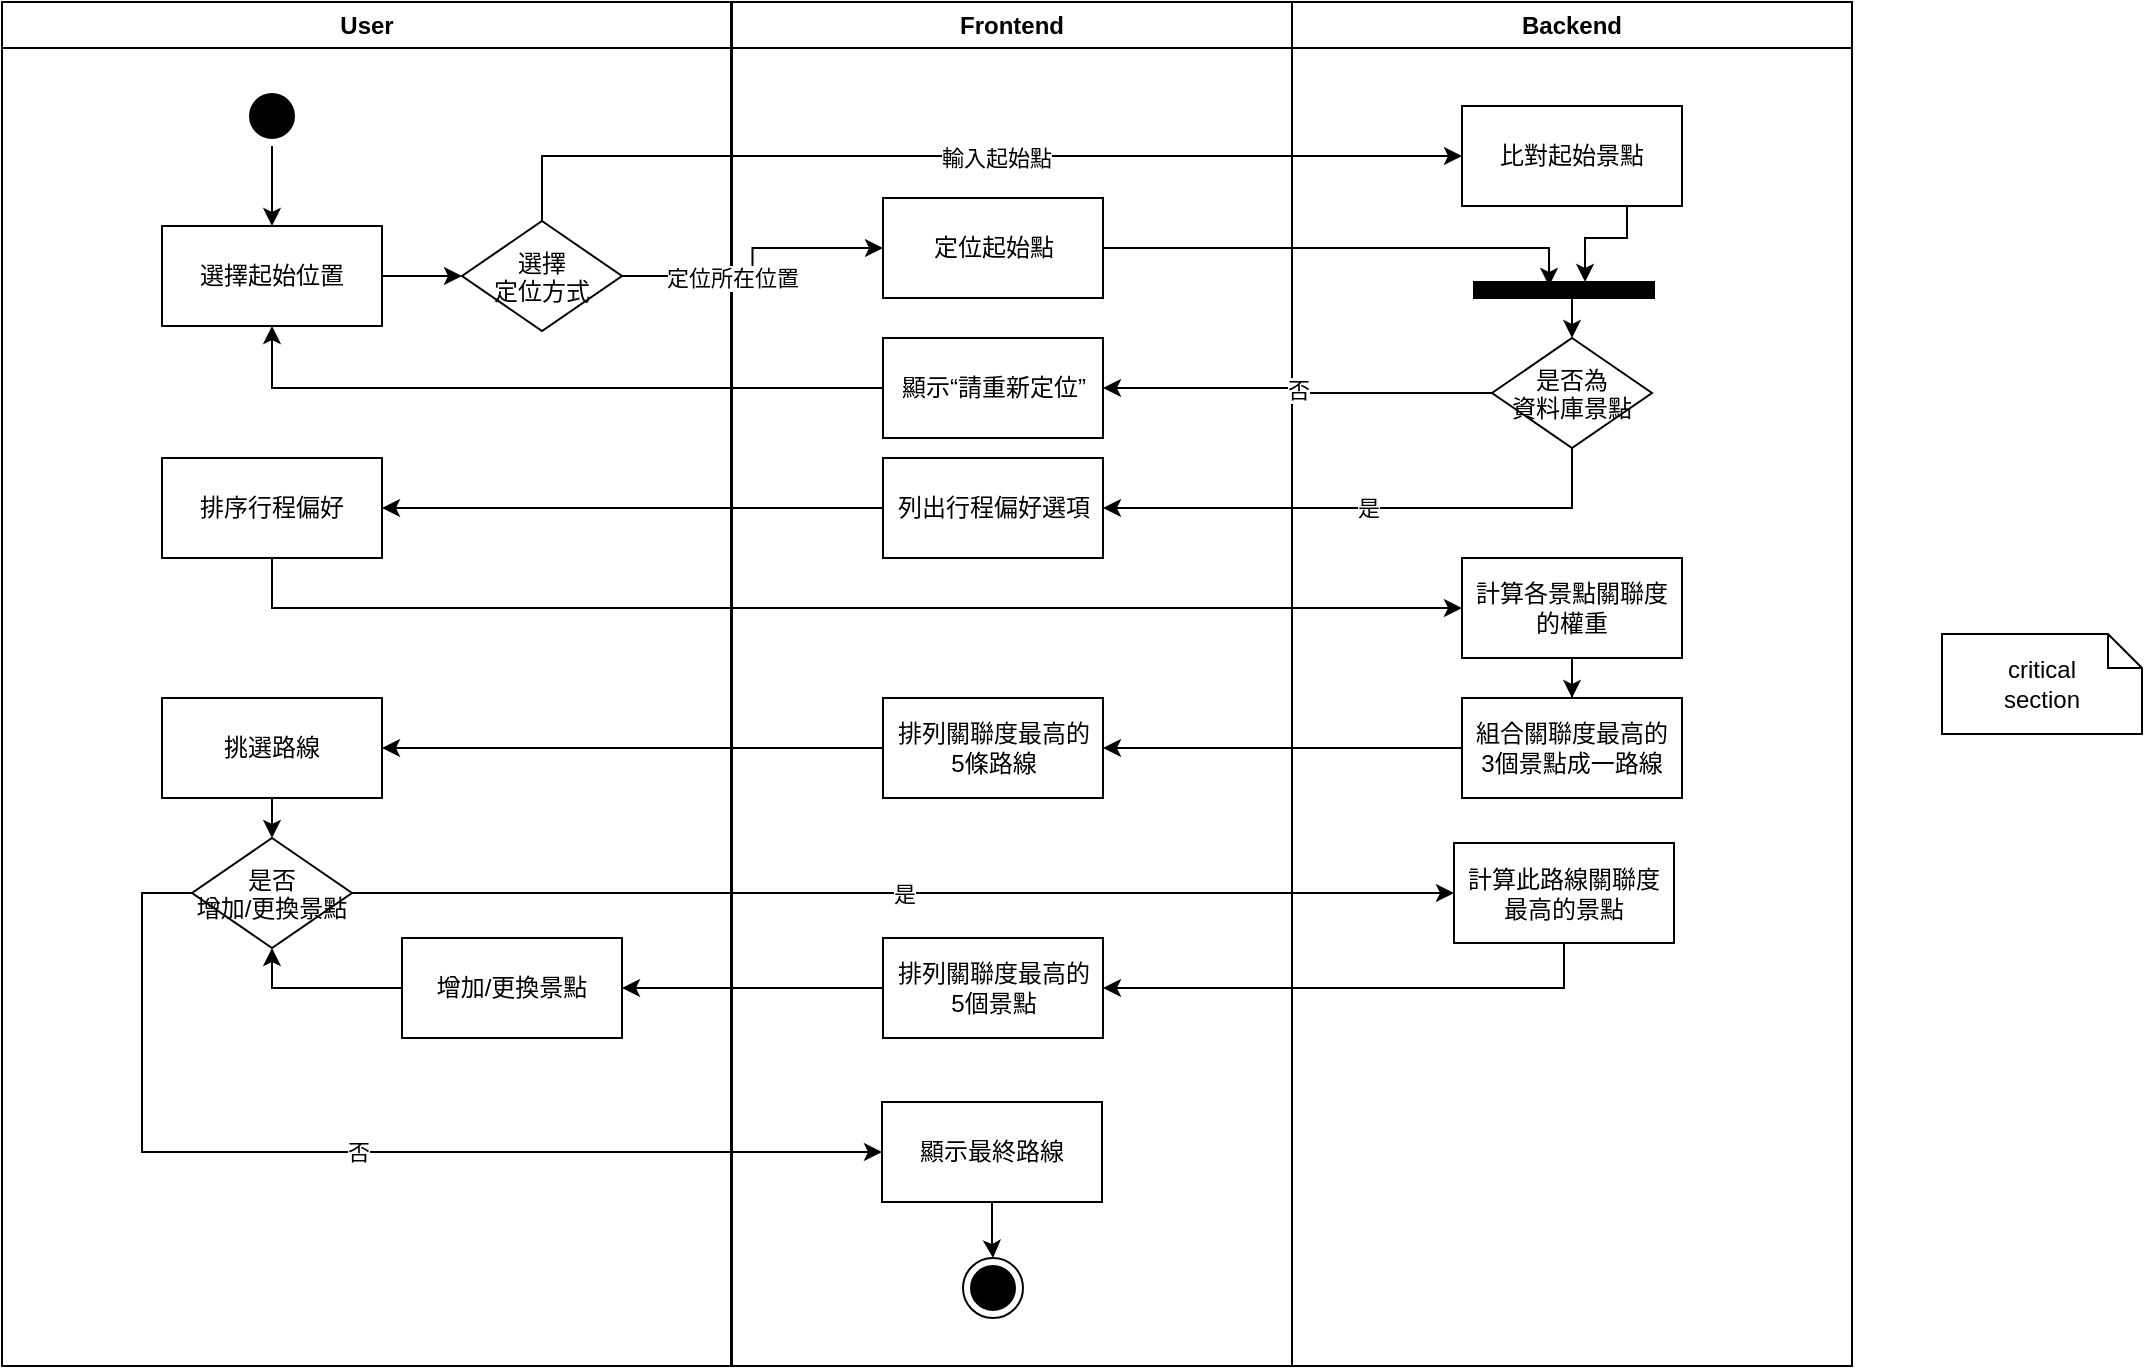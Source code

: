 <mxfile version="13.7.7" type="github">
  <diagram name="Page-1" id="e7e014a7-5840-1c2e-5031-d8a46d1fe8dd">
    <mxGraphModel dx="1113" dy="694" grid="1" gridSize="10" guides="1" tooltips="1" connect="1" arrows="1" fold="1" page="1" pageScale="1" pageWidth="1169" pageHeight="826" background="#ffffff" math="0" shadow="0">
      <root>
        <mxCell id="0" />
        <mxCell id="1" parent="0" />
        <mxCell id="2" value="User" style="swimlane;whiteSpace=wrap" parent="1" vertex="1">
          <mxGeometry x="80" y="72" width="364.5" height="682" as="geometry" />
        </mxCell>
        <mxCell id="ppK0j8vu8VuufxJVlu7I-67" style="edgeStyle=orthogonalEdgeStyle;rounded=0;orthogonalLoop=1;jettySize=auto;html=1;exitX=0.5;exitY=1;exitDx=0;exitDy=0;entryX=0.5;entryY=0;entryDx=0;entryDy=0;strokeColor=#000000;fillColor=#000000;" parent="2" source="5" target="ppK0j8vu8VuufxJVlu7I-57" edge="1">
          <mxGeometry relative="1" as="geometry" />
        </mxCell>
        <mxCell id="5" value="" style="ellipse;shape=startState;fillColor=#000000;" parent="2" vertex="1">
          <mxGeometry x="120" y="42" width="30" height="30" as="geometry" />
        </mxCell>
        <mxCell id="ppK0j8vu8VuufxJVlu7I-68" style="edgeStyle=orthogonalEdgeStyle;rounded=0;orthogonalLoop=1;jettySize=auto;html=1;exitX=1;exitY=0.5;exitDx=0;exitDy=0;entryX=0;entryY=0.5;entryDx=0;entryDy=0;strokeColor=#000000;fillColor=#000000;" parent="2" source="ppK0j8vu8VuufxJVlu7I-57" target="21" edge="1">
          <mxGeometry relative="1" as="geometry" />
        </mxCell>
        <mxCell id="ppK0j8vu8VuufxJVlu7I-57" value="選擇起始位置" style="rounded=0;whiteSpace=wrap;html=1;fillColor=#FFFFFF;" parent="2" vertex="1">
          <mxGeometry x="80" y="112" width="110" height="50" as="geometry" />
        </mxCell>
        <mxCell id="21" value="選擇&#xa;定位方式" style="rhombus;fillColor=#FFFFFF;strokeColor=#000000;" parent="2" vertex="1">
          <mxGeometry x="230" y="109.5" width="80" height="55" as="geometry" />
        </mxCell>
        <mxCell id="ppK0j8vu8VuufxJVlu7I-70" value="排序行程偏好" style="rounded=0;whiteSpace=wrap;html=1;" parent="2" vertex="1">
          <mxGeometry x="80" y="228" width="110" height="50" as="geometry" />
        </mxCell>
        <mxCell id="ppK0j8vu8VuufxJVlu7I-112" style="edgeStyle=orthogonalEdgeStyle;rounded=0;orthogonalLoop=1;jettySize=auto;html=1;exitX=0.5;exitY=1;exitDx=0;exitDy=0;entryX=0.5;entryY=0;entryDx=0;entryDy=0;strokeColor=#000000;fillColor=#000000;" parent="2" source="ppK0j8vu8VuufxJVlu7I-109" target="ppK0j8vu8VuufxJVlu7I-111" edge="1">
          <mxGeometry relative="1" as="geometry" />
        </mxCell>
        <mxCell id="ppK0j8vu8VuufxJVlu7I-109" value="挑選路線" style="rounded=0;whiteSpace=wrap;html=1;" parent="2" vertex="1">
          <mxGeometry x="80" y="348" width="110" height="50" as="geometry" />
        </mxCell>
        <mxCell id="ppK0j8vu8VuufxJVlu7I-111" value="是否&#xa;增加/更換景點" style="rhombus;fillColor=#FFFFFF;strokeColor=#000000;" parent="2" vertex="1">
          <mxGeometry x="95" y="418" width="80" height="55" as="geometry" />
        </mxCell>
        <mxCell id="ppK0j8vu8VuufxJVlu7I-124" style="edgeStyle=orthogonalEdgeStyle;rounded=0;orthogonalLoop=1;jettySize=auto;html=1;entryX=0.5;entryY=1;entryDx=0;entryDy=0;strokeColor=#000000;fillColor=#000000;" parent="2" source="ppK0j8vu8VuufxJVlu7I-123" target="ppK0j8vu8VuufxJVlu7I-111" edge="1">
          <mxGeometry relative="1" as="geometry">
            <Array as="points">
              <mxPoint x="135" y="493" />
            </Array>
          </mxGeometry>
        </mxCell>
        <mxCell id="ppK0j8vu8VuufxJVlu7I-123" value="增加/更換景點" style="rounded=0;whiteSpace=wrap;html=1;strokeColor=#000000;fillColor=#FFFFFF;" parent="2" vertex="1">
          <mxGeometry x="200" y="468" width="110" height="50" as="geometry" />
        </mxCell>
        <mxCell id="3" value="Frontend" style="swimlane;whiteSpace=wrap" parent="1" vertex="1">
          <mxGeometry x="445" y="72" width="280" height="682" as="geometry" />
        </mxCell>
        <mxCell id="ppK0j8vu8VuufxJVlu7I-50" value="定位起始點" style="rounded=0;whiteSpace=wrap;html=1;" parent="3" vertex="1">
          <mxGeometry x="75.5" y="98" width="110" height="50" as="geometry" />
        </mxCell>
        <mxCell id="ppK0j8vu8VuufxJVlu7I-72" value="列出行程偏好選項" style="rounded=0;whiteSpace=wrap;html=1;" parent="3" vertex="1">
          <mxGeometry x="75.5" y="228" width="110" height="50" as="geometry" />
        </mxCell>
        <mxCell id="ppK0j8vu8VuufxJVlu7I-86" value="顯示“請重新定位”" style="rounded=0;whiteSpace=wrap;html=1;" parent="3" vertex="1">
          <mxGeometry x="75.5" y="168" width="110" height="50" as="geometry" />
        </mxCell>
        <mxCell id="ppK0j8vu8VuufxJVlu7I-101" value="排列關聯度最高的&lt;br&gt;5條路線" style="rounded=0;whiteSpace=wrap;html=1;" parent="3" vertex="1">
          <mxGeometry x="75.5" y="348" width="110" height="50" as="geometry" />
        </mxCell>
        <mxCell id="ppK0j8vu8VuufxJVlu7I-121" value="排列關聯度最高的&lt;br&gt;5個景點" style="rounded=0;whiteSpace=wrap;html=1;strokeColor=#000000;fillColor=#FFFFFF;" parent="3" vertex="1">
          <mxGeometry x="75.5" y="468" width="110" height="50" as="geometry" />
        </mxCell>
        <mxCell id="38" value="" style="ellipse;shape=endState;fillColor=#000000;strokeColor=#000000;" parent="3" vertex="1">
          <mxGeometry x="115.5" y="628" width="30" height="30" as="geometry" />
        </mxCell>
        <mxCell id="ppK0j8vu8VuufxJVlu7I-127" style="edgeStyle=orthogonalEdgeStyle;rounded=0;orthogonalLoop=1;jettySize=auto;html=1;entryX=0.5;entryY=0;entryDx=0;entryDy=0;strokeColor=#000000;fillColor=#000000;" parent="3" source="ppK0j8vu8VuufxJVlu7I-125" target="38" edge="1">
          <mxGeometry relative="1" as="geometry" />
        </mxCell>
        <mxCell id="ppK0j8vu8VuufxJVlu7I-125" value="顯示最終路線" style="rounded=0;whiteSpace=wrap;html=1;strokeColor=#000000;fillColor=#FFFFFF;" parent="3" vertex="1">
          <mxGeometry x="75" y="550" width="110" height="50" as="geometry" />
        </mxCell>
        <mxCell id="4" value="Backend" style="swimlane;whiteSpace=wrap" parent="1" vertex="1">
          <mxGeometry x="725" y="72" width="280" height="682" as="geometry" />
        </mxCell>
        <mxCell id="ppK0j8vu8VuufxJVlu7I-64" style="edgeStyle=orthogonalEdgeStyle;rounded=0;orthogonalLoop=1;jettySize=auto;html=1;exitX=0.75;exitY=1;exitDx=0;exitDy=0;entryX=0.617;entryY=0;entryDx=0;entryDy=0;entryPerimeter=0;strokeColor=#000000;fillColor=#000000;" parent="4" source="ppK0j8vu8VuufxJVlu7I-52" target="34" edge="1">
          <mxGeometry relative="1" as="geometry">
            <Array as="points">
              <mxPoint x="168" y="118" />
              <mxPoint x="146" y="118" />
            </Array>
          </mxGeometry>
        </mxCell>
        <mxCell id="ppK0j8vu8VuufxJVlu7I-52" value="比對起始景點" style="rounded=0;whiteSpace=wrap;html=1;" parent="4" vertex="1">
          <mxGeometry x="85" y="52" width="110" height="50" as="geometry" />
        </mxCell>
        <mxCell id="ppK0j8vu8VuufxJVlu7I-103" style="edgeStyle=orthogonalEdgeStyle;rounded=0;orthogonalLoop=1;jettySize=auto;html=1;exitX=0.5;exitY=1;exitDx=0;exitDy=0;entryX=0.5;entryY=0;entryDx=0;entryDy=0;strokeColor=#000000;fillColor=#000000;" parent="4" source="34" target="ppK0j8vu8VuufxJVlu7I-76" edge="1">
          <mxGeometry relative="1" as="geometry" />
        </mxCell>
        <mxCell id="34" value="" style="whiteSpace=wrap;fillColor=#000000;" parent="4" vertex="1">
          <mxGeometry x="91" y="140" width="90" height="8" as="geometry" />
        </mxCell>
        <mxCell id="ppK0j8vu8VuufxJVlu7I-76" value="是否為&#xa;資料庫景點" style="rhombus;fillColor=#FFFFFF;strokeColor=#000000;" parent="4" vertex="1">
          <mxGeometry x="100" y="168" width="80" height="55" as="geometry" />
        </mxCell>
        <mxCell id="ppK0j8vu8VuufxJVlu7I-99" value="計算各景點關聯度&lt;br&gt;的權重" style="rounded=0;whiteSpace=wrap;html=1;" parent="4" vertex="1">
          <mxGeometry x="85" y="278" width="110" height="50" as="geometry" />
        </mxCell>
        <mxCell id="ppK0j8vu8VuufxJVlu7I-106" value="組合關聯度最高的&lt;br&gt;3個景點成一路線" style="rounded=0;whiteSpace=wrap;html=1;" parent="4" vertex="1">
          <mxGeometry x="85" y="348" width="110" height="50" as="geometry" />
        </mxCell>
        <mxCell id="ppK0j8vu8VuufxJVlu7I-105" style="edgeStyle=orthogonalEdgeStyle;rounded=0;orthogonalLoop=1;jettySize=auto;html=1;exitX=0.5;exitY=1;exitDx=0;exitDy=0;strokeColor=#000000;fillColor=#000000;" parent="4" source="ppK0j8vu8VuufxJVlu7I-99" target="ppK0j8vu8VuufxJVlu7I-106" edge="1">
          <mxGeometry relative="1" as="geometry">
            <mxPoint x="140" y="378" as="targetPoint" />
          </mxGeometry>
        </mxCell>
        <mxCell id="ppK0j8vu8VuufxJVlu7I-119" value="計算此路線關聯度&lt;br&gt;最高的景點" style="rounded=0;whiteSpace=wrap;html=1;strokeColor=#000000;fillColor=#FFFFFF;" parent="4" vertex="1">
          <mxGeometry x="81" y="420.5" width="110" height="50" as="geometry" />
        </mxCell>
        <mxCell id="ppK0j8vu8VuufxJVlu7I-53" style="edgeStyle=orthogonalEdgeStyle;rounded=0;orthogonalLoop=1;jettySize=auto;html=1;exitX=1;exitY=0.5;exitDx=0;exitDy=0;strokeColor=#000000;entryX=0.417;entryY=0.25;entryDx=0;entryDy=0;entryPerimeter=0;" parent="1" source="ppK0j8vu8VuufxJVlu7I-50" target="34" edge="1">
          <mxGeometry relative="1" as="geometry">
            <mxPoint x="850" y="300" as="targetPoint" />
            <Array as="points">
              <mxPoint x="853" y="195" />
            </Array>
          </mxGeometry>
        </mxCell>
        <mxCell id="ppK0j8vu8VuufxJVlu7I-61" style="edgeStyle=orthogonalEdgeStyle;rounded=0;orthogonalLoop=1;jettySize=auto;html=1;exitX=1;exitY=0.5;exitDx=0;exitDy=0;entryX=0;entryY=0.5;entryDx=0;entryDy=0;strokeColor=#000000;fillColor=#000000;" parent="1" source="21" target="ppK0j8vu8VuufxJVlu7I-50" edge="1">
          <mxGeometry relative="1" as="geometry" />
        </mxCell>
        <mxCell id="ppK0j8vu8VuufxJVlu7I-66" value="定位所在位置" style="edgeLabel;html=1;align=center;verticalAlign=middle;resizable=0;points=[];" parent="ppK0j8vu8VuufxJVlu7I-61" vertex="1" connectable="0">
          <mxGeometry x="-0.24" y="-1" relative="1" as="geometry">
            <mxPoint as="offset" />
          </mxGeometry>
        </mxCell>
        <mxCell id="ppK0j8vu8VuufxJVlu7I-62" style="edgeStyle=orthogonalEdgeStyle;rounded=0;orthogonalLoop=1;jettySize=auto;html=1;exitX=0.5;exitY=0;exitDx=0;exitDy=0;strokeColor=#000000;fillColor=#000000;entryX=0;entryY=0.5;entryDx=0;entryDy=0;" parent="1" source="21" target="ppK0j8vu8VuufxJVlu7I-52" edge="1">
          <mxGeometry relative="1" as="geometry">
            <mxPoint x="750" y="160" as="targetPoint" />
          </mxGeometry>
        </mxCell>
        <mxCell id="ppK0j8vu8VuufxJVlu7I-65" value="輸入起始點" style="edgeLabel;html=1;align=center;verticalAlign=middle;resizable=0;points=[];" parent="ppK0j8vu8VuufxJVlu7I-62" vertex="1" connectable="0">
          <mxGeometry x="0.051" y="-1" relative="1" as="geometry">
            <mxPoint as="offset" />
          </mxGeometry>
        </mxCell>
        <mxCell id="ppK0j8vu8VuufxJVlu7I-87" value="否" style="edgeStyle=orthogonalEdgeStyle;rounded=0;orthogonalLoop=1;jettySize=auto;html=1;exitX=0;exitY=0.5;exitDx=0;exitDy=0;entryX=1;entryY=0.5;entryDx=0;entryDy=0;strokeColor=#000000;fillColor=#000000;" parent="1" source="ppK0j8vu8VuufxJVlu7I-76" target="ppK0j8vu8VuufxJVlu7I-86" edge="1">
          <mxGeometry relative="1" as="geometry" />
        </mxCell>
        <mxCell id="ppK0j8vu8VuufxJVlu7I-88" value="是" style="edgeStyle=orthogonalEdgeStyle;rounded=0;orthogonalLoop=1;jettySize=auto;html=1;exitX=0.5;exitY=1;exitDx=0;exitDy=0;entryX=1;entryY=0.5;entryDx=0;entryDy=0;strokeColor=#000000;fillColor=#000000;" parent="1" source="ppK0j8vu8VuufxJVlu7I-76" target="ppK0j8vu8VuufxJVlu7I-72" edge="1">
          <mxGeometry relative="1" as="geometry" />
        </mxCell>
        <mxCell id="ppK0j8vu8VuufxJVlu7I-96" style="edgeStyle=orthogonalEdgeStyle;rounded=0;orthogonalLoop=1;jettySize=auto;html=1;exitX=0;exitY=0.5;exitDx=0;exitDy=0;entryX=1;entryY=0.5;entryDx=0;entryDy=0;strokeColor=#000000;fillColor=#000000;" parent="1" source="ppK0j8vu8VuufxJVlu7I-72" target="ppK0j8vu8VuufxJVlu7I-70" edge="1">
          <mxGeometry relative="1" as="geometry" />
        </mxCell>
        <mxCell id="ppK0j8vu8VuufxJVlu7I-97" style="edgeStyle=orthogonalEdgeStyle;rounded=0;orthogonalLoop=1;jettySize=auto;html=1;exitX=0;exitY=0.5;exitDx=0;exitDy=0;entryX=0.5;entryY=1;entryDx=0;entryDy=0;strokeColor=#000000;fillColor=#000000;" parent="1" source="ppK0j8vu8VuufxJVlu7I-86" target="ppK0j8vu8VuufxJVlu7I-57" edge="1">
          <mxGeometry relative="1" as="geometry" />
        </mxCell>
        <mxCell id="ppK0j8vu8VuufxJVlu7I-100" style="edgeStyle=orthogonalEdgeStyle;rounded=0;orthogonalLoop=1;jettySize=auto;html=1;strokeColor=#000000;fillColor=#000000;exitX=0;exitY=0.5;exitDx=0;exitDy=0;" parent="1" source="ppK0j8vu8VuufxJVlu7I-106" target="ppK0j8vu8VuufxJVlu7I-101" edge="1">
          <mxGeometry relative="1" as="geometry">
            <mxPoint x="630" y="413" as="targetPoint" />
          </mxGeometry>
        </mxCell>
        <mxCell id="ppK0j8vu8VuufxJVlu7I-107" style="edgeStyle=orthogonalEdgeStyle;rounded=0;orthogonalLoop=1;jettySize=auto;html=1;exitX=0.5;exitY=1;exitDx=0;exitDy=0;strokeColor=#000000;fillColor=#000000;entryX=0;entryY=0.5;entryDx=0;entryDy=0;" parent="1" source="ppK0j8vu8VuufxJVlu7I-70" target="ppK0j8vu8VuufxJVlu7I-99" edge="1">
          <mxGeometry relative="1" as="geometry">
            <mxPoint x="740" y="400" as="targetPoint" />
          </mxGeometry>
        </mxCell>
        <mxCell id="31" value="critical&#xa;section" style="shape=note;whiteSpace=wrap;size=17" parent="1" vertex="1">
          <mxGeometry x="1050" y="388" width="100" height="50" as="geometry" />
        </mxCell>
        <mxCell id="ppK0j8vu8VuufxJVlu7I-108" style="edgeStyle=orthogonalEdgeStyle;rounded=0;orthogonalLoop=1;jettySize=auto;html=1;exitX=0;exitY=0.5;exitDx=0;exitDy=0;strokeColor=#000000;fillColor=#000000;" parent="1" source="ppK0j8vu8VuufxJVlu7I-101" target="ppK0j8vu8VuufxJVlu7I-109" edge="1">
          <mxGeometry relative="1" as="geometry">
            <mxPoint x="270" y="445" as="targetPoint" />
          </mxGeometry>
        </mxCell>
        <mxCell id="ppK0j8vu8VuufxJVlu7I-118" value="是" style="edgeStyle=orthogonalEdgeStyle;rounded=0;orthogonalLoop=1;jettySize=auto;html=1;exitX=1;exitY=0.5;exitDx=0;exitDy=0;strokeColor=#000000;fillColor=#000000;entryX=0;entryY=0.5;entryDx=0;entryDy=0;" parent="1" source="ppK0j8vu8VuufxJVlu7I-111" target="ppK0j8vu8VuufxJVlu7I-119" edge="1">
          <mxGeometry relative="1" as="geometry">
            <mxPoint x="520" y="518" as="targetPoint" />
          </mxGeometry>
        </mxCell>
        <mxCell id="ppK0j8vu8VuufxJVlu7I-120" style="edgeStyle=orthogonalEdgeStyle;rounded=0;orthogonalLoop=1;jettySize=auto;html=1;exitX=0.5;exitY=1;exitDx=0;exitDy=0;strokeColor=#000000;fillColor=#000000;entryX=1;entryY=0.5;entryDx=0;entryDy=0;" parent="1" source="ppK0j8vu8VuufxJVlu7I-119" target="ppK0j8vu8VuufxJVlu7I-121" edge="1">
          <mxGeometry relative="1" as="geometry">
            <mxPoint x="390" y="590" as="targetPoint" />
          </mxGeometry>
        </mxCell>
        <mxCell id="ppK0j8vu8VuufxJVlu7I-122" style="edgeStyle=orthogonalEdgeStyle;rounded=0;orthogonalLoop=1;jettySize=auto;html=1;strokeColor=#000000;fillColor=#000000;entryX=1;entryY=0.5;entryDx=0;entryDy=0;" parent="1" source="ppK0j8vu8VuufxJVlu7I-121" target="ppK0j8vu8VuufxJVlu7I-123" edge="1">
          <mxGeometry relative="1" as="geometry">
            <mxPoint x="390" y="577.5" as="targetPoint" />
          </mxGeometry>
        </mxCell>
        <mxCell id="ppK0j8vu8VuufxJVlu7I-126" value="否" style="edgeStyle=orthogonalEdgeStyle;rounded=0;orthogonalLoop=1;jettySize=auto;html=1;entryX=0;entryY=0.5;entryDx=0;entryDy=0;strokeColor=#000000;fillColor=#000000;" parent="1" source="ppK0j8vu8VuufxJVlu7I-111" target="ppK0j8vu8VuufxJVlu7I-125" edge="1">
          <mxGeometry relative="1" as="geometry">
            <Array as="points">
              <mxPoint x="150" y="518" />
              <mxPoint x="150" y="647" />
            </Array>
          </mxGeometry>
        </mxCell>
      </root>
    </mxGraphModel>
  </diagram>
</mxfile>
